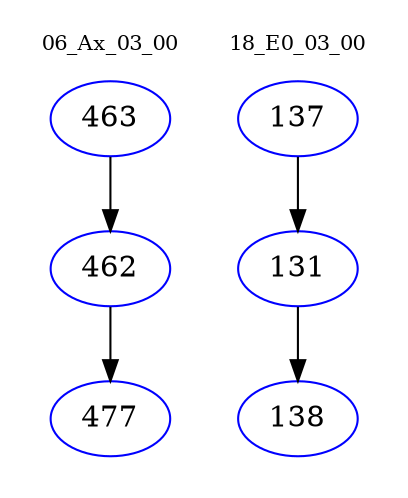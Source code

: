 digraph{
subgraph cluster_0 {
color = white
label = "06_Ax_03_00";
fontsize=10;
T0_463 [label="463", color="blue"]
T0_463 -> T0_462 [color="black"]
T0_462 [label="462", color="blue"]
T0_462 -> T0_477 [color="black"]
T0_477 [label="477", color="blue"]
}
subgraph cluster_1 {
color = white
label = "18_E0_03_00";
fontsize=10;
T1_137 [label="137", color="blue"]
T1_137 -> T1_131 [color="black"]
T1_131 [label="131", color="blue"]
T1_131 -> T1_138 [color="black"]
T1_138 [label="138", color="blue"]
}
}
